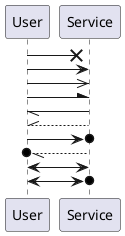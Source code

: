 @startuml
User ->x Service
User -> Service
User ->> Service
User -\ Service
User \\- Service
User //-- Service
User ->o Service
User o\\-- Service

User <-> Service
User <->o Service
@enduml